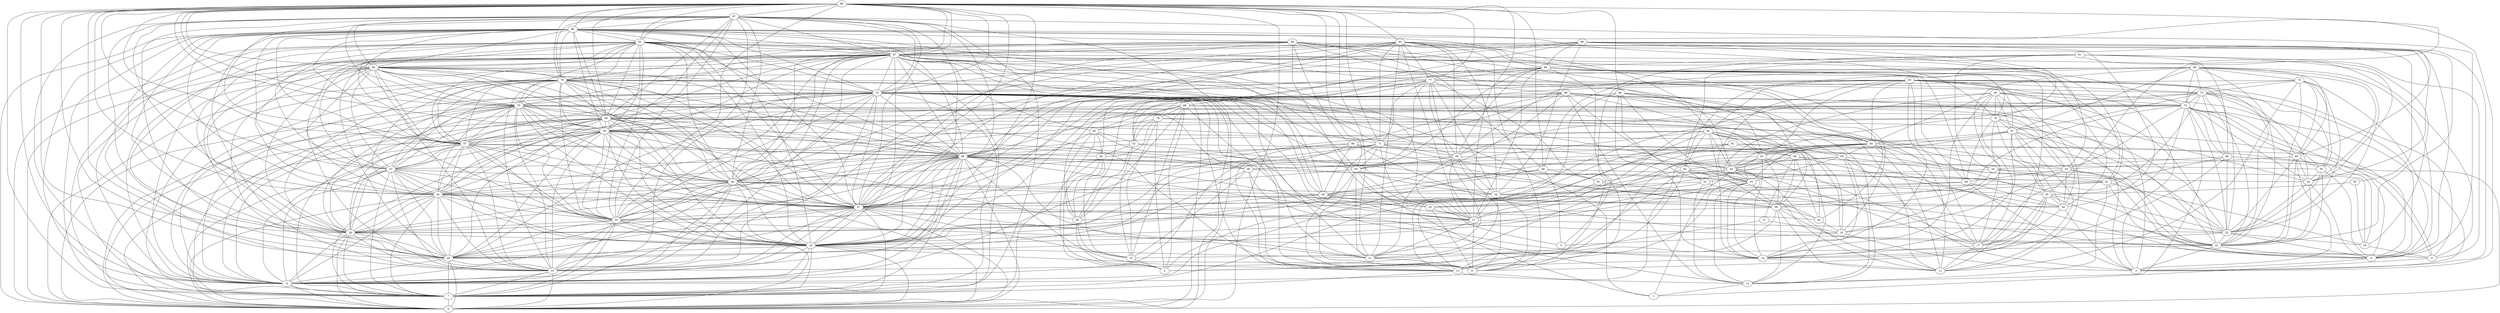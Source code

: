 digraph "sensornet-topology" {
label = "";
rankdir="BT";"0"->"7" [arrowhead = "both"] 
"0"->"8" [arrowhead = "both"] 
"0"->"10" [arrowhead = "both"] 
"0"->"20" [arrowhead = "both"] 
"0"->"25" [arrowhead = "both"] 
"0"->"28" [arrowhead = "both"] 
"0"->"33" [arrowhead = "both"] 
"0"->"37" [arrowhead = "both"] 
"0"->"42" [arrowhead = "both"] 
"0"->"46" [arrowhead = "both"] 
"0"->"47" [arrowhead = "both"] 
"0"->"48" [arrowhead = "both"] 
"0"->"57" [arrowhead = "both"] 
"0"->"58" [arrowhead = "both"] 
"0"->"60" [arrowhead = "both"] 
"0"->"70" [arrowhead = "both"] 
"0"->"75" [arrowhead = "both"] 
"0"->"78" [arrowhead = "both"] 
"0"->"81" [arrowhead = "both"] 
"0"->"83" [arrowhead = "both"] 
"0"->"87" [arrowhead = "both"] 
"0"->"92" [arrowhead = "both"] 
"0"->"96" [arrowhead = "both"] 
"0"->"97" [arrowhead = "both"] 
"0"->"98" [arrowhead = "both"] 
"1"->"4" [arrowhead = "both"] 
"1"->"12" [arrowhead = "both"] 
"1"->"40" [arrowhead = "both"] 
"1"->"62" [arrowhead = "both"] 
"1"->"78" [arrowhead = "both"] 
"2"->"15" [arrowhead = "both"] 
"2"->"29" [arrowhead = "both"] 
"2"->"38" [arrowhead = "both"] 
"2"->"39" [arrowhead = "both"] 
"2"->"62" [arrowhead = "both"] 
"2"->"65" [arrowhead = "both"] 
"2"->"79" [arrowhead = "both"] 
"2"->"81" [arrowhead = "both"] 
"2"->"88" [arrowhead = "both"] 
"3"->"9" [arrowhead = "both"] 
"3"->"19" [arrowhead = "both"] 
"3"->"22" [arrowhead = "both"] 
"3"->"26" [arrowhead = "both"] 
"3"->"49" [arrowhead = "both"] 
"3"->"59" [arrowhead = "both"] 
"3"->"63" [arrowhead = "both"] 
"3"->"72" [arrowhead = "both"] 
"3"->"76" [arrowhead = "both"] 
"3"->"77" [arrowhead = "both"] 
"3"->"93" [arrowhead = "both"] 
"3"->"97" [arrowhead = "both"] 
"3"->"99" [arrowhead = "both"] 
"4"->"16" [arrowhead = "both"] 
"4"->"41" [arrowhead = "both"] 
"4"->"51" [arrowhead = "both"] 
"4"->"58" [arrowhead = "both"] 
"4"->"66" [arrowhead = "both"] 
"4"->"87" [arrowhead = "both"] 
"4"->"91" [arrowhead = "both"] 
"4"->"93" [arrowhead = "both"] 
"5"->"18" [arrowhead = "both"] 
"5"->"19" [arrowhead = "both"] 
"5"->"68" [arrowhead = "both"] 
"5"->"85" [arrowhead = "both"] 
"6"->"18" [arrowhead = "both"] 
"6"->"21" [arrowhead = "both"] 
"6"->"25" [arrowhead = "both"] 
"6"->"27" [arrowhead = "both"] 
"6"->"34" [arrowhead = "both"] 
"6"->"40" [arrowhead = "both"] 
"6"->"45" [arrowhead = "both"] 
"6"->"56" [arrowhead = "both"] 
"6"->"60" [arrowhead = "both"] 
"6"->"71" [arrowhead = "both"] 
"6"->"75" [arrowhead = "both"] 
"6"->"77" [arrowhead = "both"] 
"6"->"84" [arrowhead = "both"] 
"6"->"90" [arrowhead = "both"] 
"7"->"8" [arrowhead = "both"] 
"7"->"10" [arrowhead = "both"] 
"7"->"13" [arrowhead = "both"] 
"7"->"20" [arrowhead = "both"] 
"7"->"25" [arrowhead = "both"] 
"7"->"28" [arrowhead = "both"] 
"7"->"33" [arrowhead = "both"] 
"7"->"37" [arrowhead = "both"] 
"7"->"38" [arrowhead = "both"] 
"7"->"42" [arrowhead = "both"] 
"7"->"46" [arrowhead = "both"] 
"7"->"47" [arrowhead = "both"] 
"7"->"48" [arrowhead = "both"] 
"7"->"58" [arrowhead = "both"] 
"7"->"60" [arrowhead = "both"] 
"7"->"70" [arrowhead = "both"] 
"7"->"75" [arrowhead = "both"] 
"7"->"78" [arrowhead = "both"] 
"7"->"81" [arrowhead = "both"] 
"7"->"83" [arrowhead = "both"] 
"7"->"87" [arrowhead = "both"] 
"7"->"92" [arrowhead = "both"] 
"7"->"96" [arrowhead = "both"] 
"7"->"97" [arrowhead = "both"] 
"7"->"98" [arrowhead = "both"] 
"8"->"10" [arrowhead = "both"] 
"8"->"20" [arrowhead = "both"] 
"8"->"25" [arrowhead = "both"] 
"8"->"28" [arrowhead = "both"] 
"8"->"33" [arrowhead = "both"] 
"8"->"37" [arrowhead = "both"] 
"8"->"42" [arrowhead = "both"] 
"8"->"46" [arrowhead = "both"] 
"8"->"47" [arrowhead = "both"] 
"8"->"48" [arrowhead = "both"] 
"8"->"57" [arrowhead = "both"] 
"8"->"60" [arrowhead = "both"] 
"8"->"64" [arrowhead = "both"] 
"8"->"69" [arrowhead = "both"] 
"8"->"70" [arrowhead = "both"] 
"8"->"72" [arrowhead = "both"] 
"8"->"75" [arrowhead = "both"] 
"8"->"78" [arrowhead = "both"] 
"8"->"80" [arrowhead = "both"] 
"8"->"82" [arrowhead = "both"] 
"8"->"83" [arrowhead = "both"] 
"8"->"87" [arrowhead = "both"] 
"8"->"92" [arrowhead = "both"] 
"8"->"96" [arrowhead = "both"] 
"8"->"97" [arrowhead = "both"] 
"8"->"98" [arrowhead = "both"] 
"9"->"22" [arrowhead = "both"] 
"9"->"23" [arrowhead = "both"] 
"9"->"24" [arrowhead = "both"] 
"9"->"35" [arrowhead = "both"] 
"9"->"53" [arrowhead = "both"] 
"9"->"63" [arrowhead = "both"] 
"9"->"72" [arrowhead = "both"] 
"9"->"73" [arrowhead = "both"] 
"9"->"74" [arrowhead = "both"] 
"9"->"85" [arrowhead = "both"] 
"9"->"90" [arrowhead = "both"] 
"9"->"95" [arrowhead = "both"] 
"9"->"96" [arrowhead = "both"] 
"10"->"20" [arrowhead = "both"] 
"10"->"25" [arrowhead = "both"] 
"10"->"28" [arrowhead = "both"] 
"10"->"33" [arrowhead = "both"] 
"10"->"37" [arrowhead = "both"] 
"10"->"42" [arrowhead = "both"] 
"10"->"46" [arrowhead = "both"] 
"10"->"47" [arrowhead = "both"] 
"10"->"48" [arrowhead = "both"] 
"10"->"57" [arrowhead = "both"] 
"10"->"58" [arrowhead = "both"] 
"10"->"61" [arrowhead = "both"] 
"10"->"70" [arrowhead = "both"] 
"10"->"75" [arrowhead = "both"] 
"10"->"78" [arrowhead = "both"] 
"10"->"83" [arrowhead = "both"] 
"10"->"87" [arrowhead = "both"] 
"10"->"92" [arrowhead = "both"] 
"10"->"96" [arrowhead = "both"] 
"10"->"97" [arrowhead = "both"] 
"10"->"98" [arrowhead = "both"] 
"10"->"99" [arrowhead = "both"] 
"11"->"14" [arrowhead = "both"] 
"11"->"17" [arrowhead = "both"] 
"11"->"32" [arrowhead = "both"] 
"11"->"39" [arrowhead = "both"] 
"11"->"43" [arrowhead = "both"] 
"11"->"64" [arrowhead = "both"] 
"11"->"67" [arrowhead = "both"] 
"11"->"74" [arrowhead = "both"] 
"11"->"82" [arrowhead = "both"] 
"11"->"83" [arrowhead = "both"] 
"11"->"89" [arrowhead = "both"] 
"11"->"93" [arrowhead = "both"] 
"12"->"13" [arrowhead = "both"] 
"12"->"32" [arrowhead = "both"] 
"12"->"39" [arrowhead = "both"] 
"12"->"41" [arrowhead = "both"] 
"12"->"51" [arrowhead = "both"] 
"12"->"58" [arrowhead = "both"] 
"12"->"63" [arrowhead = "both"] 
"12"->"71" [arrowhead = "both"] 
"12"->"72" [arrowhead = "both"] 
"12"->"82" [arrowhead = "both"] 
"12"->"89" [arrowhead = "both"] 
"13"->"14" [arrowhead = "both"] 
"13"->"32" [arrowhead = "both"] 
"13"->"36" [arrowhead = "both"] 
"13"->"48" [arrowhead = "both"] 
"13"->"62" [arrowhead = "both"] 
"13"->"64" [arrowhead = "both"] 
"13"->"75" [arrowhead = "both"] 
"13"->"80" [arrowhead = "both"] 
"13"->"82" [arrowhead = "both"] 
"13"->"86" [arrowhead = "both"] 
"14"->"17" [arrowhead = "both"] 
"14"->"32" [arrowhead = "both"] 
"14"->"33" [arrowhead = "both"] 
"14"->"36" [arrowhead = "both"] 
"14"->"43" [arrowhead = "both"] 
"14"->"45" [arrowhead = "both"] 
"14"->"61" [arrowhead = "both"] 
"14"->"63" [arrowhead = "both"] 
"14"->"66" [arrowhead = "both"] 
"14"->"67" [arrowhead = "both"] 
"14"->"82" [arrowhead = "both"] 
"14"->"86" [arrowhead = "both"] 
"14"->"93" [arrowhead = "both"] 
"14"->"95" [arrowhead = "both"] 
"15"->"22" [arrowhead = "both"] 
"15"->"29" [arrowhead = "both"] 
"15"->"36" [arrowhead = "both"] 
"15"->"37" [arrowhead = "both"] 
"15"->"38" [arrowhead = "both"] 
"15"->"52" [arrowhead = "both"] 
"15"->"79" [arrowhead = "both"] 
"15"->"88" [arrowhead = "both"] 
"16"->"23" [arrowhead = "both"] 
"16"->"41" [arrowhead = "both"] 
"16"->"50" [arrowhead = "both"] 
"16"->"52" [arrowhead = "both"] 
"16"->"54" [arrowhead = "both"] 
"16"->"91" [arrowhead = "both"] 
"17"->"23" [arrowhead = "both"] 
"17"->"26" [arrowhead = "both"] 
"17"->"43" [arrowhead = "both"] 
"17"->"45" [arrowhead = "both"] 
"17"->"61" [arrowhead = "both"] 
"17"->"64" [arrowhead = "both"] 
"17"->"73" [arrowhead = "both"] 
"17"->"85" [arrowhead = "both"] 
"17"->"93" [arrowhead = "both"] 
"17"->"95" [arrowhead = "both"] 
"18"->"41" [arrowhead = "both"] 
"18"->"44" [arrowhead = "both"] 
"18"->"48" [arrowhead = "both"] 
"18"->"55" [arrowhead = "both"] 
"18"->"69" [arrowhead = "both"] 
"18"->"94" [arrowhead = "both"] 
"19"->"30" [arrowhead = "both"] 
"19"->"31" [arrowhead = "both"] 
"19"->"53" [arrowhead = "both"] 
"19"->"76" [arrowhead = "both"] 
"19"->"80" [arrowhead = "both"] 
"19"->"81" [arrowhead = "both"] 
"19"->"88" [arrowhead = "both"] 
"19"->"90" [arrowhead = "both"] 
"20"->"25" [arrowhead = "both"] 
"20"->"28" [arrowhead = "both"] 
"20"->"32" [arrowhead = "both"] 
"20"->"33" [arrowhead = "both"] 
"20"->"36" [arrowhead = "both"] 
"20"->"37" [arrowhead = "both"] 
"20"->"42" [arrowhead = "both"] 
"20"->"46" [arrowhead = "both"] 
"20"->"47" [arrowhead = "both"] 
"20"->"48" [arrowhead = "both"] 
"20"->"57" [arrowhead = "both"] 
"20"->"58" [arrowhead = "both"] 
"20"->"60" [arrowhead = "both"] 
"20"->"75" [arrowhead = "both"] 
"20"->"78" [arrowhead = "both"] 
"20"->"83" [arrowhead = "both"] 
"20"->"87" [arrowhead = "both"] 
"20"->"92" [arrowhead = "both"] 
"20"->"96" [arrowhead = "both"] 
"20"->"97" [arrowhead = "both"] 
"20"->"98" [arrowhead = "both"] 
"21"->"25" [arrowhead = "both"] 
"21"->"27" [arrowhead = "both"] 
"21"->"31" [arrowhead = "both"] 
"21"->"34" [arrowhead = "both"] 
"21"->"37" [arrowhead = "both"] 
"21"->"40" [arrowhead = "both"] 
"21"->"48" [arrowhead = "both"] 
"21"->"56" [arrowhead = "both"] 
"21"->"75" [arrowhead = "both"] 
"21"->"77" [arrowhead = "both"] 
"21"->"87" [arrowhead = "both"] 
"21"->"90" [arrowhead = "both"] 
"21"->"98" [arrowhead = "both"] 
"22"->"23" [arrowhead = "both"] 
"22"->"24" [arrowhead = "both"] 
"22"->"35" [arrowhead = "both"] 
"22"->"39" [arrowhead = "both"] 
"22"->"42" [arrowhead = "both"] 
"22"->"45" [arrowhead = "both"] 
"22"->"48" [arrowhead = "both"] 
"22"->"53" [arrowhead = "both"] 
"22"->"59" [arrowhead = "both"] 
"22"->"67" [arrowhead = "both"] 
"22"->"73" [arrowhead = "both"] 
"22"->"74" [arrowhead = "both"] 
"22"->"85" [arrowhead = "both"] 
"22"->"89" [arrowhead = "both"] 
"22"->"93" [arrowhead = "both"] 
"22"->"95" [arrowhead = "both"] 
"22"->"99" [arrowhead = "both"] 
"23"->"24" [arrowhead = "both"] 
"23"->"27" [arrowhead = "both"] 
"23"->"35" [arrowhead = "both"] 
"23"->"43" [arrowhead = "both"] 
"23"->"45" [arrowhead = "both"] 
"23"->"59" [arrowhead = "both"] 
"23"->"66" [arrowhead = "both"] 
"23"->"67" [arrowhead = "both"] 
"23"->"71" [arrowhead = "both"] 
"23"->"72" [arrowhead = "both"] 
"23"->"74" [arrowhead = "both"] 
"23"->"79" [arrowhead = "both"] 
"23"->"85" [arrowhead = "both"] 
"23"->"93" [arrowhead = "both"] 
"24"->"35" [arrowhead = "both"] 
"24"->"59" [arrowhead = "both"] 
"24"->"63" [arrowhead = "both"] 
"24"->"70" [arrowhead = "both"] 
"24"->"72" [arrowhead = "both"] 
"24"->"73" [arrowhead = "both"] 
"24"->"85" [arrowhead = "both"] 
"24"->"91" [arrowhead = "both"] 
"24"->"94" [arrowhead = "both"] 
"25"->"27" [arrowhead = "both"] 
"25"->"28" [arrowhead = "both"] 
"25"->"33" [arrowhead = "both"] 
"25"->"37" [arrowhead = "both"] 
"25"->"40" [arrowhead = "both"] 
"25"->"42" [arrowhead = "both"] 
"25"->"43" [arrowhead = "both"] 
"25"->"46" [arrowhead = "both"] 
"25"->"47" [arrowhead = "both"] 
"25"->"48" [arrowhead = "both"] 
"25"->"56" [arrowhead = "both"] 
"25"->"57" [arrowhead = "both"] 
"25"->"58" [arrowhead = "both"] 
"25"->"60" [arrowhead = "both"] 
"25"->"70" [arrowhead = "both"] 
"25"->"71" [arrowhead = "both"] 
"25"->"77" [arrowhead = "both"] 
"25"->"78" [arrowhead = "both"] 
"25"->"83" [arrowhead = "both"] 
"25"->"87" [arrowhead = "both"] 
"25"->"90" [arrowhead = "both"] 
"25"->"92" [arrowhead = "both"] 
"25"->"96" [arrowhead = "both"] 
"25"->"97" [arrowhead = "both"] 
"25"->"98" [arrowhead = "both"] 
"26"->"34" [arrowhead = "both"] 
"26"->"45" [arrowhead = "both"] 
"26"->"46" [arrowhead = "both"] 
"26"->"49" [arrowhead = "both"] 
"26"->"53" [arrowhead = "both"] 
"26"->"67" [arrowhead = "both"] 
"26"->"69" [arrowhead = "both"] 
"26"->"84" [arrowhead = "both"] 
"26"->"95" [arrowhead = "both"] 
"26"->"99" [arrowhead = "both"] 
"27"->"34" [arrowhead = "both"] 
"27"->"37" [arrowhead = "both"] 
"27"->"40" [arrowhead = "both"] 
"27"->"48" [arrowhead = "both"] 
"27"->"51" [arrowhead = "both"] 
"27"->"56" [arrowhead = "both"] 
"27"->"71" [arrowhead = "both"] 
"27"->"73" [arrowhead = "both"] 
"27"->"75" [arrowhead = "both"] 
"27"->"84" [arrowhead = "both"] 
"27"->"87" [arrowhead = "both"] 
"27"->"88" [arrowhead = "both"] 
"27"->"90" [arrowhead = "both"] 
"27"->"98" [arrowhead = "both"] 
"28"->"33" [arrowhead = "both"] 
"28"->"37" [arrowhead = "both"] 
"28"->"42" [arrowhead = "both"] 
"28"->"44" [arrowhead = "both"] 
"28"->"46" [arrowhead = "both"] 
"28"->"47" [arrowhead = "both"] 
"28"->"48" [arrowhead = "both"] 
"28"->"57" [arrowhead = "both"] 
"28"->"58" [arrowhead = "both"] 
"28"->"60" [arrowhead = "both"] 
"28"->"68" [arrowhead = "both"] 
"28"->"70" [arrowhead = "both"] 
"28"->"75" [arrowhead = "both"] 
"28"->"83" [arrowhead = "both"] 
"28"->"87" [arrowhead = "both"] 
"28"->"92" [arrowhead = "both"] 
"28"->"94" [arrowhead = "both"] 
"28"->"96" [arrowhead = "both"] 
"28"->"97" [arrowhead = "both"] 
"28"->"98" [arrowhead = "both"] 
"29"->"38" [arrowhead = "both"] 
"29"->"39" [arrowhead = "both"] 
"29"->"52" [arrowhead = "both"] 
"29"->"58" [arrowhead = "both"] 
"29"->"65" [arrowhead = "both"] 
"29"->"88" [arrowhead = "both"] 
"29"->"89" [arrowhead = "both"] 
"29"->"93" [arrowhead = "both"] 
"30"->"39" [arrowhead = "both"] 
"30"->"44" [arrowhead = "both"] 
"30"->"55" [arrowhead = "both"] 
"30"->"69" [arrowhead = "both"] 
"30"->"89" [arrowhead = "both"] 
"30"->"94" [arrowhead = "both"] 
"31"->"69" [arrowhead = "both"] 
"32"->"36" [arrowhead = "both"] 
"32"->"43" [arrowhead = "both"] 
"32"->"61" [arrowhead = "both"] 
"32"->"62" [arrowhead = "both"] 
"32"->"63" [arrowhead = "both"] 
"32"->"64" [arrowhead = "both"] 
"32"->"86" [arrowhead = "both"] 
"32"->"93" [arrowhead = "both"] 
"32"->"95" [arrowhead = "both"] 
"33"->"37" [arrowhead = "both"] 
"33"->"42" [arrowhead = "both"] 
"33"->"43" [arrowhead = "both"] 
"33"->"46" [arrowhead = "both"] 
"33"->"47" [arrowhead = "both"] 
"33"->"48" [arrowhead = "both"] 
"33"->"57" [arrowhead = "both"] 
"33"->"58" [arrowhead = "both"] 
"33"->"60" [arrowhead = "both"] 
"33"->"70" [arrowhead = "both"] 
"33"->"75" [arrowhead = "both"] 
"33"->"78" [arrowhead = "both"] 
"33"->"85" [arrowhead = "both"] 
"33"->"87" [arrowhead = "both"] 
"33"->"92" [arrowhead = "both"] 
"33"->"96" [arrowhead = "both"] 
"33"->"97" [arrowhead = "both"] 
"33"->"98" [arrowhead = "both"] 
"34"->"40" [arrowhead = "both"] 
"34"->"41" [arrowhead = "both"] 
"34"->"46" [arrowhead = "both"] 
"34"->"49" [arrowhead = "both"] 
"34"->"56" [arrowhead = "both"] 
"34"->"65" [arrowhead = "both"] 
"34"->"76" [arrowhead = "both"] 
"34"->"77" [arrowhead = "both"] 
"34"->"90" [arrowhead = "both"] 
"34"->"99" [arrowhead = "both"] 
"35"->"48" [arrowhead = "both"] 
"35"->"59" [arrowhead = "both"] 
"35"->"72" [arrowhead = "both"] 
"35"->"73" [arrowhead = "both"] 
"35"->"74" [arrowhead = "both"] 
"36"->"48" [arrowhead = "both"] 
"36"->"58" [arrowhead = "both"] 
"36"->"63" [arrowhead = "both"] 
"36"->"64" [arrowhead = "both"] 
"36"->"70" [arrowhead = "both"] 
"36"->"82" [arrowhead = "both"] 
"37"->"40" [arrowhead = "both"] 
"37"->"42" [arrowhead = "both"] 
"37"->"44" [arrowhead = "both"] 
"37"->"46" [arrowhead = "both"] 
"37"->"47" [arrowhead = "both"] 
"37"->"48" [arrowhead = "both"] 
"37"->"49" [arrowhead = "both"] 
"37"->"57" [arrowhead = "both"] 
"37"->"58" [arrowhead = "both"] 
"37"->"60" [arrowhead = "both"] 
"37"->"62" [arrowhead = "both"] 
"37"->"65" [arrowhead = "both"] 
"37"->"70" [arrowhead = "both"] 
"37"->"71" [arrowhead = "both"] 
"37"->"75" [arrowhead = "both"] 
"37"->"77" [arrowhead = "both"] 
"37"->"78" [arrowhead = "both"] 
"37"->"83" [arrowhead = "both"] 
"37"->"84" [arrowhead = "both"] 
"37"->"90" [arrowhead = "both"] 
"37"->"92" [arrowhead = "both"] 
"37"->"94" [arrowhead = "both"] 
"37"->"96" [arrowhead = "both"] 
"37"->"97" [arrowhead = "both"] 
"37"->"98" [arrowhead = "both"] 
"38"->"52" [arrowhead = "both"] 
"38"->"57" [arrowhead = "both"] 
"38"->"65" [arrowhead = "both"] 
"38"->"79" [arrowhead = "both"] 
"38"->"84" [arrowhead = "both"] 
"39"->"44" [arrowhead = "both"] 
"39"->"52" [arrowhead = "both"] 
"39"->"54" [arrowhead = "both"] 
"39"->"61" [arrowhead = "both"] 
"39"->"62" [arrowhead = "both"] 
"39"->"69" [arrowhead = "both"] 
"39"->"72" [arrowhead = "both"] 
"39"->"79" [arrowhead = "both"] 
"39"->"80" [arrowhead = "both"] 
"40"->"48" [arrowhead = "both"] 
"40"->"56" [arrowhead = "both"] 
"40"->"71" [arrowhead = "both"] 
"40"->"75" [arrowhead = "both"] 
"40"->"77" [arrowhead = "both"] 
"40"->"84" [arrowhead = "both"] 
"40"->"87" [arrowhead = "both"] 
"40"->"98" [arrowhead = "both"] 
"41"->"54" [arrowhead = "both"] 
"41"->"62" [arrowhead = "both"] 
"41"->"66" [arrowhead = "both"] 
"41"->"68" [arrowhead = "both"] 
"41"->"84" [arrowhead = "both"] 
"41"->"92" [arrowhead = "both"] 
"42"->"46" [arrowhead = "both"] 
"42"->"47" [arrowhead = "both"] 
"42"->"48" [arrowhead = "both"] 
"42"->"57" [arrowhead = "both"] 
"42"->"58" [arrowhead = "both"] 
"42"->"60" [arrowhead = "both"] 
"42"->"70" [arrowhead = "both"] 
"42"->"72" [arrowhead = "both"] 
"42"->"75" [arrowhead = "both"] 
"42"->"78" [arrowhead = "both"] 
"42"->"82" [arrowhead = "both"] 
"42"->"83" [arrowhead = "both"] 
"42"->"87" [arrowhead = "both"] 
"42"->"96" [arrowhead = "both"] 
"42"->"97" [arrowhead = "both"] 
"42"->"98" [arrowhead = "both"] 
"43"->"60" [arrowhead = "both"] 
"43"->"61" [arrowhead = "both"] 
"43"->"64" [arrowhead = "both"] 
"43"->"67" [arrowhead = "both"] 
"43"->"73" [arrowhead = "both"] 
"43"->"75" [arrowhead = "both"] 
"43"->"82" [arrowhead = "both"] 
"43"->"96" [arrowhead = "both"] 
"44"->"46" [arrowhead = "both"] 
"44"->"51" [arrowhead = "both"] 
"44"->"68" [arrowhead = "both"] 
"44"->"78" [arrowhead = "both"] 
"44"->"80" [arrowhead = "both"] 
"44"->"87" [arrowhead = "both"] 
"44"->"89" [arrowhead = "both"] 
"44"->"96" [arrowhead = "both"] 
"45"->"50" [arrowhead = "both"] 
"45"->"56" [arrowhead = "both"] 
"45"->"64" [arrowhead = "both"] 
"45"->"67" [arrowhead = "both"] 
"45"->"72" [arrowhead = "both"] 
"45"->"76" [arrowhead = "both"] 
"45"->"98" [arrowhead = "both"] 
"46"->"47" [arrowhead = "both"] 
"46"->"48" [arrowhead = "both"] 
"46"->"57" [arrowhead = "both"] 
"46"->"58" [arrowhead = "both"] 
"46"->"60" [arrowhead = "both"] 
"46"->"70" [arrowhead = "both"] 
"46"->"75" [arrowhead = "both"] 
"46"->"76" [arrowhead = "both"] 
"46"->"78" [arrowhead = "both"] 
"46"->"80" [arrowhead = "both"] 
"46"->"83" [arrowhead = "both"] 
"46"->"87" [arrowhead = "both"] 
"46"->"92" [arrowhead = "both"] 
"46"->"94" [arrowhead = "both"] 
"46"->"97" [arrowhead = "both"] 
"46"->"98" [arrowhead = "both"] 
"46"->"99" [arrowhead = "both"] 
"47"->"48" [arrowhead = "both"] 
"47"->"57" [arrowhead = "both"] 
"47"->"58" [arrowhead = "both"] 
"47"->"60" [arrowhead = "both"] 
"47"->"70" [arrowhead = "both"] 
"47"->"75" [arrowhead = "both"] 
"47"->"78" [arrowhead = "both"] 
"47"->"83" [arrowhead = "both"] 
"47"->"87" [arrowhead = "both"] 
"47"->"92" [arrowhead = "both"] 
"47"->"96" [arrowhead = "both"] 
"47"->"98" [arrowhead = "both"] 
"48"->"52" [arrowhead = "both"] 
"48"->"57" [arrowhead = "both"] 
"48"->"58" [arrowhead = "both"] 
"48"->"60" [arrowhead = "both"] 
"48"->"70" [arrowhead = "both"] 
"48"->"71" [arrowhead = "both"] 
"48"->"75" [arrowhead = "both"] 
"48"->"77" [arrowhead = "both"] 
"48"->"78" [arrowhead = "both"] 
"48"->"83" [arrowhead = "both"] 
"48"->"86" [arrowhead = "both"] 
"48"->"87" [arrowhead = "both"] 
"48"->"90" [arrowhead = "both"] 
"48"->"92" [arrowhead = "both"] 
"48"->"96" [arrowhead = "both"] 
"48"->"97" [arrowhead = "both"] 
"49"->"53" [arrowhead = "both"] 
"49"->"76" [arrowhead = "both"] 
"49"->"84" [arrowhead = "both"] 
"49"->"87" [arrowhead = "both"] 
"50"->"92" [arrowhead = "both"] 
"51"->"54" [arrowhead = "both"] 
"51"->"62" [arrowhead = "both"] 
"51"->"86" [arrowhead = "both"] 
"52"->"65" [arrowhead = "both"] 
"52"->"74" [arrowhead = "both"] 
"52"->"79" [arrowhead = "both"] 
"52"->"88" [arrowhead = "both"] 
"52"->"89" [arrowhead = "both"] 
"53"->"59" [arrowhead = "both"] 
"53"->"60" [arrowhead = "both"] 
"53"->"69" [arrowhead = "both"] 
"53"->"72" [arrowhead = "both"] 
"53"->"76" [arrowhead = "both"] 
"53"->"88" [arrowhead = "both"] 
"53"->"99" [arrowhead = "both"] 
"54"->"66" [arrowhead = "both"] 
"54"->"70" [arrowhead = "both"] 
"54"->"91" [arrowhead = "both"] 
"55"->"68" [arrowhead = "both"] 
"55"->"71" [arrowhead = "both"] 
"55"->"81" [arrowhead = "both"] 
"56"->"71" [arrowhead = "both"] 
"56"->"75" [arrowhead = "both"] 
"56"->"77" [arrowhead = "both"] 
"56"->"84" [arrowhead = "both"] 
"56"->"90" [arrowhead = "both"] 
"56"->"93" [arrowhead = "both"] 
"56"->"95" [arrowhead = "both"] 
"57"->"58" [arrowhead = "both"] 
"57"->"60" [arrowhead = "both"] 
"57"->"70" [arrowhead = "both"] 
"57"->"75" [arrowhead = "both"] 
"57"->"78" [arrowhead = "both"] 
"57"->"83" [arrowhead = "both"] 
"57"->"85" [arrowhead = "both"] 
"57"->"87" [arrowhead = "both"] 
"57"->"88" [arrowhead = "both"] 
"57"->"92" [arrowhead = "both"] 
"57"->"96" [arrowhead = "both"] 
"57"->"97" [arrowhead = "both"] 
"57"->"98" [arrowhead = "both"] 
"58"->"60" [arrowhead = "both"] 
"58"->"70" [arrowhead = "both"] 
"58"->"72" [arrowhead = "both"] 
"58"->"75" [arrowhead = "both"] 
"58"->"78" [arrowhead = "both"] 
"58"->"83" [arrowhead = "both"] 
"58"->"87" [arrowhead = "both"] 
"58"->"92" [arrowhead = "both"] 
"58"->"96" [arrowhead = "both"] 
"58"->"97" [arrowhead = "both"] 
"58"->"98" [arrowhead = "both"] 
"59"->"64" [arrowhead = "both"] 
"59"->"72" [arrowhead = "both"] 
"59"->"73" [arrowhead = "both"] 
"59"->"74" [arrowhead = "both"] 
"59"->"85" [arrowhead = "both"] 
"59"->"99" [arrowhead = "both"] 
"60"->"70" [arrowhead = "both"] 
"60"->"72" [arrowhead = "both"] 
"60"->"75" [arrowhead = "both"] 
"60"->"78" [arrowhead = "both"] 
"60"->"83" [arrowhead = "both"] 
"60"->"87" [arrowhead = "both"] 
"60"->"92" [arrowhead = "both"] 
"60"->"96" [arrowhead = "both"] 
"60"->"97" [arrowhead = "both"] 
"60"->"98" [arrowhead = "both"] 
"61"->"64" [arrowhead = "both"] 
"61"->"67" [arrowhead = "both"] 
"61"->"82" [arrowhead = "both"] 
"61"->"89" [arrowhead = "both"] 
"61"->"92" [arrowhead = "both"] 
"61"->"93" [arrowhead = "both"] 
"62"->"63" [arrowhead = "both"] 
"62"->"82" [arrowhead = "both"] 
"62"->"85" [arrowhead = "both"] 
"62"->"89" [arrowhead = "both"] 
"62"->"91" [arrowhead = "both"] 
"63"->"64" [arrowhead = "both"] 
"63"->"82" [arrowhead = "both"] 
"63"->"86" [arrowhead = "both"] 
"64"->"67" [arrowhead = "both"] 
"64"->"82" [arrowhead = "both"] 
"64"->"86" [arrowhead = "both"] 
"64"->"93" [arrowhead = "both"] 
"64"->"94" [arrowhead = "both"] 
"64"->"95" [arrowhead = "both"] 
"65"->"79" [arrowhead = "both"] 
"65"->"87" [arrowhead = "both"] 
"65"->"88" [arrowhead = "both"] 
"66"->"72" [arrowhead = "both"] 
"66"->"73" [arrowhead = "both"] 
"66"->"91" [arrowhead = "both"] 
"67"->"73" [arrowhead = "both"] 
"67"->"76" [arrowhead = "both"] 
"67"->"85" [arrowhead = "both"] 
"67"->"93" [arrowhead = "both"] 
"67"->"95" [arrowhead = "both"] 
"68"->"91" [arrowhead = "both"] 
"68"->"94" [arrowhead = "both"] 
"68"->"98" [arrowhead = "both"] 
"69"->"78" [arrowhead = "both"] 
"69"->"80" [arrowhead = "both"] 
"69"->"81" [arrowhead = "both"] 
"70"->"75" [arrowhead = "both"] 
"70"->"78" [arrowhead = "both"] 
"70"->"83" [arrowhead = "both"] 
"70"->"86" [arrowhead = "both"] 
"70"->"87" [arrowhead = "both"] 
"70"->"92" [arrowhead = "both"] 
"70"->"96" [arrowhead = "both"] 
"70"->"97" [arrowhead = "both"] 
"70"->"98" [arrowhead = "both"] 
"71"->"75" [arrowhead = "both"] 
"71"->"77" [arrowhead = "both"] 
"71"->"87" [arrowhead = "both"] 
"71"->"89" [arrowhead = "both"] 
"71"->"90" [arrowhead = "both"] 
"71"->"98" [arrowhead = "both"] 
"72"->"73" [arrowhead = "both"] 
"72"->"74" [arrowhead = "both"] 
"72"->"85" [arrowhead = "both"] 
"72"->"89" [arrowhead = "both"] 
"72"->"92" [arrowhead = "both"] 
"72"->"95" [arrowhead = "both"] 
"73"->"74" [arrowhead = "both"] 
"73"->"77" [arrowhead = "both"] 
"73"->"85" [arrowhead = "both"] 
"73"->"93" [arrowhead = "both"] 
"74"->"85" [arrowhead = "both"] 
"75"->"77" [arrowhead = "both"] 
"75"->"78" [arrowhead = "both"] 
"75"->"83" [arrowhead = "both"] 
"75"->"87" [arrowhead = "both"] 
"75"->"90" [arrowhead = "both"] 
"75"->"92" [arrowhead = "both"] 
"75"->"93" [arrowhead = "both"] 
"75"->"96" [arrowhead = "both"] 
"75"->"97" [arrowhead = "both"] 
"75"->"98" [arrowhead = "both"] 
"76"->"84" [arrowhead = "both"] 
"76"->"95" [arrowhead = "both"] 
"76"->"96" [arrowhead = "both"] 
"76"->"99" [arrowhead = "both"] 
"77"->"84" [arrowhead = "both"] 
"77"->"87" [arrowhead = "both"] 
"77"->"90" [arrowhead = "both"] 
"77"->"98" [arrowhead = "both"] 
"78"->"83" [arrowhead = "both"] 
"78"->"87" [arrowhead = "both"] 
"78"->"92" [arrowhead = "both"] 
"78"->"94" [arrowhead = "both"] 
"78"->"96" [arrowhead = "both"] 
"78"->"97" [arrowhead = "both"] 
"78"->"98" [arrowhead = "both"] 
"79"->"88" [arrowhead = "both"] 
"79"->"89" [arrowhead = "both"] 
"80"->"89" [arrowhead = "both"] 
"80"->"94" [arrowhead = "both"] 
"82"->"86" [arrowhead = "both"] 
"82"->"93" [arrowhead = "both"] 
"83"->"87" [arrowhead = "both"] 
"83"->"92" [arrowhead = "both"] 
"83"->"96" [arrowhead = "both"] 
"83"->"97" [arrowhead = "both"] 
"83"->"98" [arrowhead = "both"] 
"84"->"90" [arrowhead = "both"] 
"84"->"91" [arrowhead = "both"] 
"84"->"99" [arrowhead = "both"] 
"86"->"98" [arrowhead = "both"] 
"87"->"90" [arrowhead = "both"] 
"87"->"92" [arrowhead = "both"] 
"87"->"94" [arrowhead = "both"] 
"87"->"96" [arrowhead = "both"] 
"87"->"97" [arrowhead = "both"] 
"87"->"98" [arrowhead = "both"] 
"87"->"99" [arrowhead = "both"] 
"88"->"99" [arrowhead = "both"] 
"89"->"94" [arrowhead = "both"] 
"90"->"98" [arrowhead = "both"] 
"92"->"96" [arrowhead = "both"] 
"92"->"97" [arrowhead = "both"] 
"92"->"98" [arrowhead = "both"] 
"94"->"96" [arrowhead = "both"] 
"96"->"97" [arrowhead = "both"] 
"96"->"98" [arrowhead = "both"] 
"97"->"98" [arrowhead = "both"] 
}